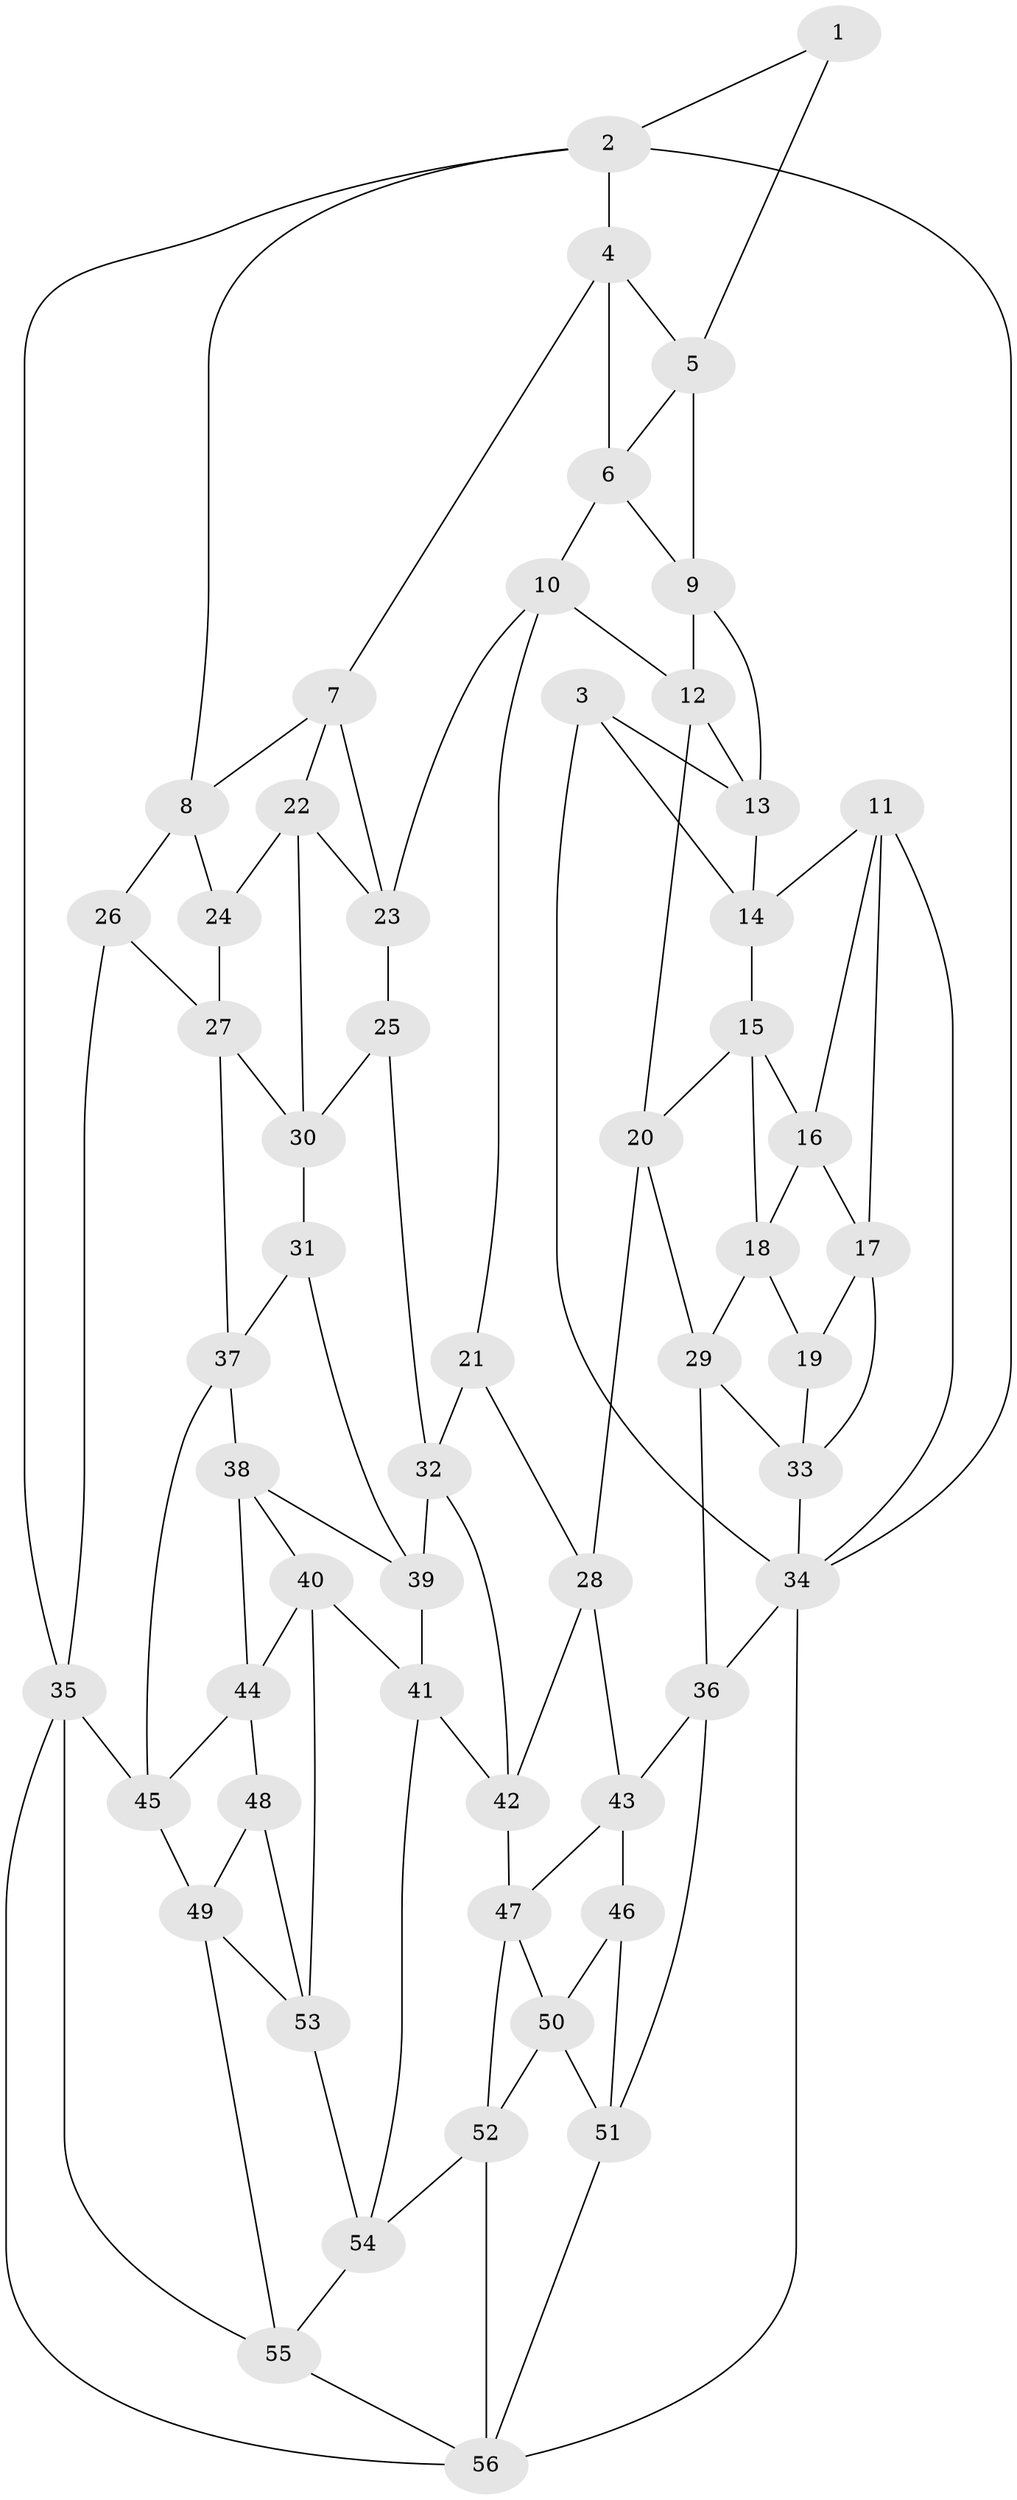 // original degree distribution, {3: 0.018018018018018018, 4: 0.22522522522522523, 5: 0.5585585585585585, 6: 0.1981981981981982}
// Generated by graph-tools (version 1.1) at 2025/51/03/09/25 03:51:10]
// undirected, 56 vertices, 109 edges
graph export_dot {
graph [start="1"]
  node [color=gray90,style=filled];
  1;
  2;
  3;
  4;
  5;
  6;
  7;
  8;
  9;
  10;
  11;
  12;
  13;
  14;
  15;
  16;
  17;
  18;
  19;
  20;
  21;
  22;
  23;
  24;
  25;
  26;
  27;
  28;
  29;
  30;
  31;
  32;
  33;
  34;
  35;
  36;
  37;
  38;
  39;
  40;
  41;
  42;
  43;
  44;
  45;
  46;
  47;
  48;
  49;
  50;
  51;
  52;
  53;
  54;
  55;
  56;
  1 -- 2 [weight=1.0];
  1 -- 5 [weight=1.0];
  2 -- 4 [weight=1.0];
  2 -- 8 [weight=1.0];
  2 -- 34 [weight=1.0];
  2 -- 35 [weight=1.0];
  3 -- 13 [weight=1.0];
  3 -- 14 [weight=1.0];
  3 -- 34 [weight=1.0];
  4 -- 5 [weight=1.0];
  4 -- 6 [weight=1.0];
  4 -- 7 [weight=1.0];
  5 -- 6 [weight=1.0];
  5 -- 9 [weight=1.0];
  6 -- 9 [weight=1.0];
  6 -- 10 [weight=1.0];
  7 -- 8 [weight=1.0];
  7 -- 22 [weight=1.0];
  7 -- 23 [weight=1.0];
  8 -- 24 [weight=1.0];
  8 -- 26 [weight=1.0];
  9 -- 12 [weight=1.0];
  9 -- 13 [weight=1.0];
  10 -- 12 [weight=1.0];
  10 -- 21 [weight=1.0];
  10 -- 23 [weight=1.0];
  11 -- 14 [weight=1.0];
  11 -- 16 [weight=1.0];
  11 -- 17 [weight=1.0];
  11 -- 34 [weight=1.0];
  12 -- 13 [weight=1.0];
  12 -- 20 [weight=1.0];
  13 -- 14 [weight=1.0];
  14 -- 15 [weight=1.0];
  15 -- 16 [weight=1.0];
  15 -- 18 [weight=1.0];
  15 -- 20 [weight=1.0];
  16 -- 17 [weight=1.0];
  16 -- 18 [weight=1.0];
  17 -- 19 [weight=1.0];
  17 -- 33 [weight=1.0];
  18 -- 19 [weight=1.0];
  18 -- 29 [weight=1.0];
  19 -- 33 [weight=1.0];
  20 -- 28 [weight=1.0];
  20 -- 29 [weight=1.0];
  21 -- 28 [weight=1.0];
  21 -- 32 [weight=1.0];
  22 -- 23 [weight=1.0];
  22 -- 24 [weight=1.0];
  22 -- 30 [weight=1.0];
  23 -- 25 [weight=1.0];
  24 -- 27 [weight=1.0];
  25 -- 30 [weight=1.0];
  25 -- 32 [weight=1.0];
  26 -- 27 [weight=1.0];
  26 -- 35 [weight=1.0];
  27 -- 30 [weight=1.0];
  27 -- 37 [weight=1.0];
  28 -- 42 [weight=1.0];
  28 -- 43 [weight=1.0];
  29 -- 33 [weight=1.0];
  29 -- 36 [weight=1.0];
  30 -- 31 [weight=1.0];
  31 -- 37 [weight=1.0];
  31 -- 39 [weight=1.0];
  32 -- 39 [weight=1.0];
  32 -- 42 [weight=1.0];
  33 -- 34 [weight=1.0];
  34 -- 36 [weight=1.0];
  34 -- 56 [weight=1.0];
  35 -- 45 [weight=1.0];
  35 -- 55 [weight=1.0];
  35 -- 56 [weight=1.0];
  36 -- 43 [weight=1.0];
  36 -- 51 [weight=1.0];
  37 -- 38 [weight=1.0];
  37 -- 45 [weight=1.0];
  38 -- 39 [weight=1.0];
  38 -- 40 [weight=1.0];
  38 -- 44 [weight=1.0];
  39 -- 41 [weight=1.0];
  40 -- 41 [weight=1.0];
  40 -- 44 [weight=1.0];
  40 -- 53 [weight=1.0];
  41 -- 42 [weight=1.0];
  41 -- 54 [weight=1.0];
  42 -- 47 [weight=1.0];
  43 -- 46 [weight=1.0];
  43 -- 47 [weight=1.0];
  44 -- 45 [weight=1.0];
  44 -- 48 [weight=1.0];
  45 -- 49 [weight=1.0];
  46 -- 50 [weight=1.0];
  46 -- 51 [weight=1.0];
  47 -- 50 [weight=1.0];
  47 -- 52 [weight=1.0];
  48 -- 49 [weight=1.0];
  48 -- 53 [weight=1.0];
  49 -- 53 [weight=1.0];
  49 -- 55 [weight=1.0];
  50 -- 51 [weight=1.0];
  50 -- 52 [weight=1.0];
  51 -- 56 [weight=1.0];
  52 -- 54 [weight=1.0];
  52 -- 56 [weight=1.0];
  53 -- 54 [weight=1.0];
  54 -- 55 [weight=1.0];
  55 -- 56 [weight=1.0];
}
